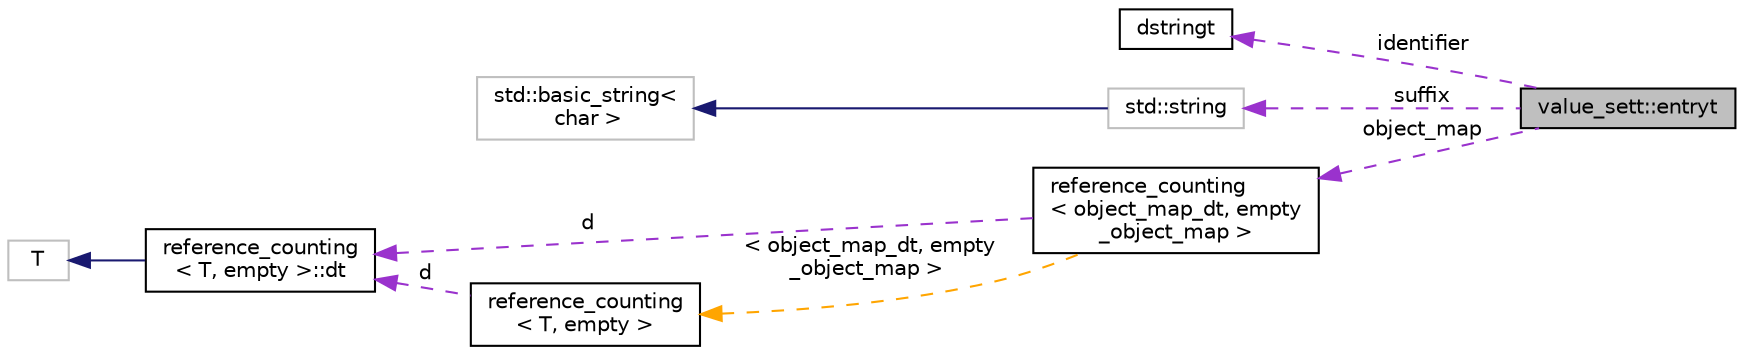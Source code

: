 digraph "value_sett::entryt"
{
 // LATEX_PDF_SIZE
  bgcolor="transparent";
  edge [fontname="Helvetica",fontsize="10",labelfontname="Helvetica",labelfontsize="10"];
  node [fontname="Helvetica",fontsize="10",shape=record];
  rankdir="LR";
  Node1 [label="value_sett::entryt",height=0.2,width=0.4,color="black", fillcolor="grey75", style="filled", fontcolor="black",tooltip="Represents a row of a value_sett."];
  Node2 -> Node1 [dir="back",color="darkorchid3",fontsize="10",style="dashed",label=" identifier" ,fontname="Helvetica"];
  Node2 [label="dstringt",height=0.2,width=0.4,color="black",URL="$classdstringt.html",tooltip="dstringt has one field, an unsigned integer no which is an index into a static table of strings."];
  Node3 -> Node1 [dir="back",color="darkorchid3",fontsize="10",style="dashed",label=" suffix" ,fontname="Helvetica"];
  Node3 [label="std::string",height=0.2,width=0.4,color="grey75",tooltip="STL class."];
  Node4 -> Node3 [dir="back",color="midnightblue",fontsize="10",style="solid",fontname="Helvetica"];
  Node4 [label="std::basic_string\<\l char \>",height=0.2,width=0.4,color="grey75",tooltip="STL class."];
  Node5 -> Node1 [dir="back",color="darkorchid3",fontsize="10",style="dashed",label=" object_map" ,fontname="Helvetica"];
  Node5 [label="reference_counting\l\< object_map_dt, empty\l_object_map \>",height=0.2,width=0.4,color="black",URL="$classreference__counting.html",tooltip=" "];
  Node6 -> Node5 [dir="back",color="darkorchid3",fontsize="10",style="dashed",label=" d" ,fontname="Helvetica"];
  Node6 [label="reference_counting\l\< T, empty \>::dt",height=0.2,width=0.4,color="black",URL="$classreference__counting_1_1dt.html",tooltip=" "];
  Node7 -> Node6 [dir="back",color="midnightblue",fontsize="10",style="solid",fontname="Helvetica"];
  Node7 [label="T",height=0.2,width=0.4,color="grey75",tooltip=" "];
  Node8 -> Node5 [dir="back",color="orange",fontsize="10",style="dashed",label=" \< object_map_dt, empty\l_object_map \>" ,fontname="Helvetica"];
  Node8 [label="reference_counting\l\< T, empty \>",height=0.2,width=0.4,color="black",URL="$classreference__counting.html",tooltip=" "];
  Node6 -> Node8 [dir="back",color="darkorchid3",fontsize="10",style="dashed",label=" d" ,fontname="Helvetica"];
}
